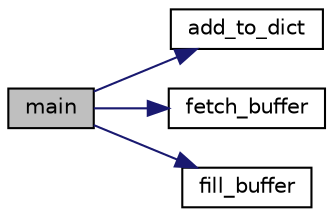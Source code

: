 digraph "main"
{
 // INTERACTIVE_SVG=YES
 // LATEX_PDF_SIZE
  edge [fontname="Helvetica",fontsize="10",labelfontname="Helvetica",labelfontsize="10"];
  node [fontname="Helvetica",fontsize="10",shape=record];
  rankdir="LR";
  Node1 [label="main",height=0.2,width=0.4,color="black", fillcolor="grey75", style="filled", fontcolor="black",tooltip=" "];
  Node1 -> Node2 [color="midnightblue",fontsize="10",style="solid",fontname="Helvetica"];
  Node2 [label="add_to_dict",height=0.2,width=0.4,color="black", fillcolor="white", style="filled",URL="$merge_8cxx.html#a7eff65f73039fb473d0008ddd9ff3b49",tooltip=" "];
  Node1 -> Node3 [color="midnightblue",fontsize="10",style="solid",fontname="Helvetica"];
  Node3 [label="fetch_buffer",height=0.2,width=0.4,color="black", fillcolor="white", style="filled",URL="$merge_8cxx.html#ad7425bc535a6afdfb68bf7b0bb01fea5",tooltip=" "];
  Node1 -> Node4 [color="midnightblue",fontsize="10",style="solid",fontname="Helvetica"];
  Node4 [label="fill_buffer",height=0.2,width=0.4,color="black", fillcolor="white", style="filled",URL="$merge_8cxx.html#ab9a80f1ec45f6ec7cb0284bcea0efa2b",tooltip=" "];
}
